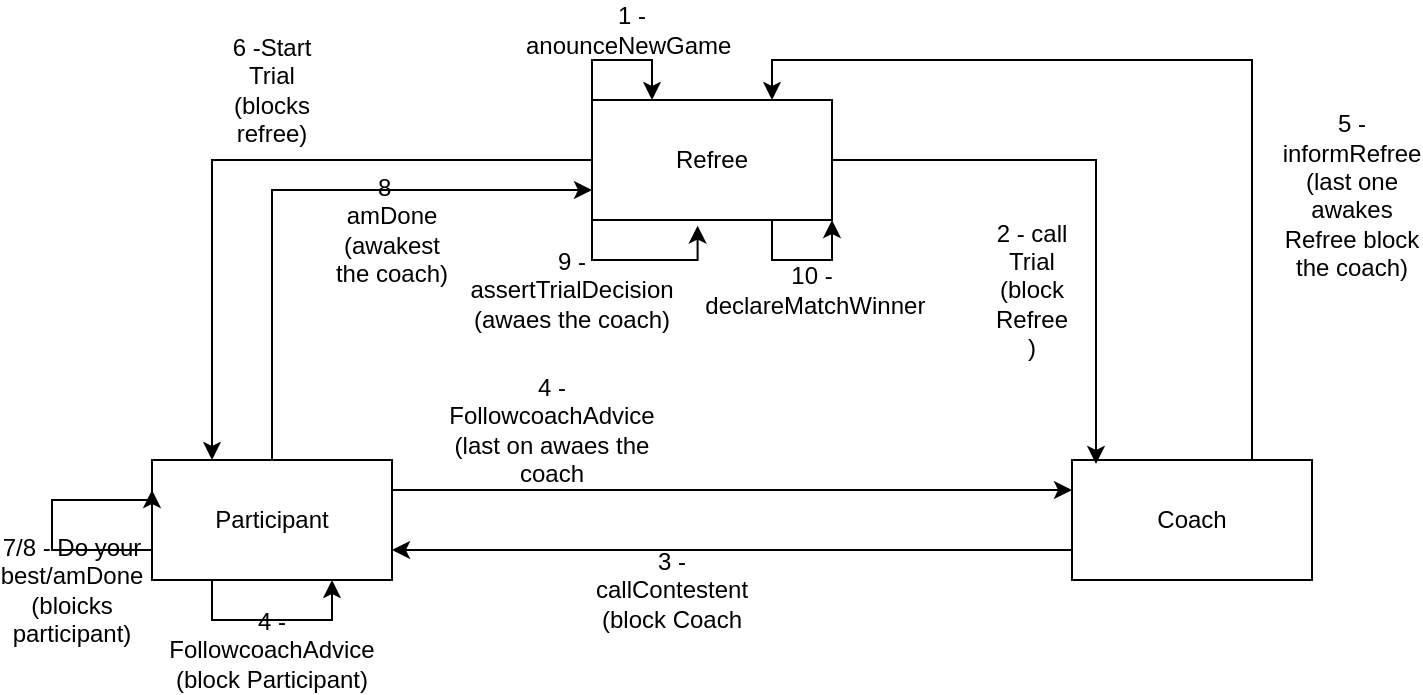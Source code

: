 <mxfile version="23.1.8" type="device">
  <diagram name="Página-1" id="U2VhMtlbsO6vC_aPyXP3">
    <mxGraphModel dx="1002" dy="569" grid="1" gridSize="10" guides="1" tooltips="1" connect="1" arrows="1" fold="1" page="1" pageScale="1" pageWidth="827" pageHeight="1169" math="0" shadow="0">
      <root>
        <mxCell id="0" />
        <mxCell id="1" parent="0" />
        <mxCell id="pCav3h6kSwlkK1_7hhaA-18" style="edgeStyle=orthogonalEdgeStyle;rounded=0;orthogonalLoop=1;jettySize=auto;html=1;exitX=0;exitY=0.5;exitDx=0;exitDy=0;entryX=0.25;entryY=0;entryDx=0;entryDy=0;" edge="1" parent="1" source="pCav3h6kSwlkK1_7hhaA-1" target="pCav3h6kSwlkK1_7hhaA-4">
          <mxGeometry relative="1" as="geometry" />
        </mxCell>
        <mxCell id="pCav3h6kSwlkK1_7hhaA-25" style="edgeStyle=orthogonalEdgeStyle;rounded=0;orthogonalLoop=1;jettySize=auto;html=1;exitX=0.75;exitY=1;exitDx=0;exitDy=0;entryX=1;entryY=1;entryDx=0;entryDy=0;" edge="1" parent="1" source="pCav3h6kSwlkK1_7hhaA-1" target="pCav3h6kSwlkK1_7hhaA-1">
          <mxGeometry relative="1" as="geometry">
            <mxPoint x="400" y="230" as="targetPoint" />
            <Array as="points">
              <mxPoint x="400" y="240" />
              <mxPoint x="430" y="240" />
            </Array>
          </mxGeometry>
        </mxCell>
        <mxCell id="pCav3h6kSwlkK1_7hhaA-1" value="Refree" style="rounded=0;whiteSpace=wrap;html=1;" vertex="1" parent="1">
          <mxGeometry x="310" y="160" width="120" height="60" as="geometry" />
        </mxCell>
        <mxCell id="pCav3h6kSwlkK1_7hhaA-9" style="edgeStyle=orthogonalEdgeStyle;rounded=0;orthogonalLoop=1;jettySize=auto;html=1;exitX=0.75;exitY=0;exitDx=0;exitDy=0;entryX=0.75;entryY=0;entryDx=0;entryDy=0;" edge="1" parent="1" source="pCav3h6kSwlkK1_7hhaA-3" target="pCav3h6kSwlkK1_7hhaA-1">
          <mxGeometry relative="1" as="geometry" />
        </mxCell>
        <mxCell id="pCav3h6kSwlkK1_7hhaA-10" style="edgeStyle=orthogonalEdgeStyle;rounded=0;orthogonalLoop=1;jettySize=auto;html=1;exitX=0;exitY=0.75;exitDx=0;exitDy=0;entryX=1;entryY=0.75;entryDx=0;entryDy=0;" edge="1" parent="1" source="pCav3h6kSwlkK1_7hhaA-3" target="pCav3h6kSwlkK1_7hhaA-4">
          <mxGeometry relative="1" as="geometry" />
        </mxCell>
        <mxCell id="pCav3h6kSwlkK1_7hhaA-3" value="Coach" style="rounded=0;whiteSpace=wrap;html=1;" vertex="1" parent="1">
          <mxGeometry x="550" y="340" width="120" height="60" as="geometry" />
        </mxCell>
        <mxCell id="pCav3h6kSwlkK1_7hhaA-15" style="edgeStyle=orthogonalEdgeStyle;rounded=0;orthogonalLoop=1;jettySize=auto;html=1;exitX=1;exitY=0.25;exitDx=0;exitDy=0;entryX=0;entryY=0.25;entryDx=0;entryDy=0;" edge="1" parent="1" source="pCav3h6kSwlkK1_7hhaA-4" target="pCav3h6kSwlkK1_7hhaA-3">
          <mxGeometry relative="1" as="geometry" />
        </mxCell>
        <mxCell id="pCav3h6kSwlkK1_7hhaA-22" style="edgeStyle=orthogonalEdgeStyle;rounded=0;orthogonalLoop=1;jettySize=auto;html=1;exitX=0.5;exitY=0;exitDx=0;exitDy=0;entryX=0;entryY=0.75;entryDx=0;entryDy=0;" edge="1" parent="1" source="pCav3h6kSwlkK1_7hhaA-4" target="pCav3h6kSwlkK1_7hhaA-1">
          <mxGeometry relative="1" as="geometry" />
        </mxCell>
        <mxCell id="pCav3h6kSwlkK1_7hhaA-4" value="Participant" style="rounded=0;whiteSpace=wrap;html=1;" vertex="1" parent="1">
          <mxGeometry x="90" y="340" width="120" height="60" as="geometry" />
        </mxCell>
        <mxCell id="pCav3h6kSwlkK1_7hhaA-5" style="edgeStyle=orthogonalEdgeStyle;rounded=0;orthogonalLoop=1;jettySize=auto;html=1;exitX=1;exitY=0.5;exitDx=0;exitDy=0;entryX=0.1;entryY=0.033;entryDx=0;entryDy=0;entryPerimeter=0;" edge="1" parent="1" source="pCav3h6kSwlkK1_7hhaA-1" target="pCav3h6kSwlkK1_7hhaA-3">
          <mxGeometry relative="1" as="geometry" />
        </mxCell>
        <mxCell id="pCav3h6kSwlkK1_7hhaA-6" value="2 - call Trial (block Refree&lt;br&gt;)" style="text;html=1;align=center;verticalAlign=middle;whiteSpace=wrap;rounded=0;" vertex="1" parent="1">
          <mxGeometry x="500" y="240" width="60" height="30" as="geometry" />
        </mxCell>
        <mxCell id="pCav3h6kSwlkK1_7hhaA-7" style="edgeStyle=orthogonalEdgeStyle;rounded=0;orthogonalLoop=1;jettySize=auto;html=1;exitX=0;exitY=0;exitDx=0;exitDy=0;entryX=0.25;entryY=0;entryDx=0;entryDy=0;" edge="1" parent="1" source="pCav3h6kSwlkK1_7hhaA-1" target="pCav3h6kSwlkK1_7hhaA-1">
          <mxGeometry relative="1" as="geometry">
            <Array as="points">
              <mxPoint x="310" y="140" />
              <mxPoint x="340" y="140" />
            </Array>
          </mxGeometry>
        </mxCell>
        <mxCell id="pCav3h6kSwlkK1_7hhaA-8" value="1 - anounceNewGame&amp;nbsp;" style="text;html=1;align=center;verticalAlign=middle;whiteSpace=wrap;rounded=0;" vertex="1" parent="1">
          <mxGeometry x="300" y="110" width="60" height="30" as="geometry" />
        </mxCell>
        <mxCell id="pCav3h6kSwlkK1_7hhaA-11" value="3 -callContestent (block Coach" style="text;html=1;align=center;verticalAlign=middle;whiteSpace=wrap;rounded=0;" vertex="1" parent="1">
          <mxGeometry x="320" y="390" width="60" height="30" as="geometry" />
        </mxCell>
        <mxCell id="pCav3h6kSwlkK1_7hhaA-13" value="4 -FollowcoachAdvice (block Participant)" style="text;html=1;align=center;verticalAlign=middle;whiteSpace=wrap;rounded=0;" vertex="1" parent="1">
          <mxGeometry x="120" y="420" width="60" height="30" as="geometry" />
        </mxCell>
        <mxCell id="pCav3h6kSwlkK1_7hhaA-14" style="edgeStyle=orthogonalEdgeStyle;rounded=0;orthogonalLoop=1;jettySize=auto;html=1;exitX=0.25;exitY=1;exitDx=0;exitDy=0;entryX=0.75;entryY=1;entryDx=0;entryDy=0;" edge="1" parent="1" source="pCav3h6kSwlkK1_7hhaA-4" target="pCav3h6kSwlkK1_7hhaA-4">
          <mxGeometry relative="1" as="geometry" />
        </mxCell>
        <mxCell id="pCav3h6kSwlkK1_7hhaA-16" value="4 -FollowcoachAdvice (last on awaes the coach" style="text;html=1;align=center;verticalAlign=middle;whiteSpace=wrap;rounded=0;" vertex="1" parent="1">
          <mxGeometry x="260" y="310" width="60" height="30" as="geometry" />
        </mxCell>
        <mxCell id="pCav3h6kSwlkK1_7hhaA-17" value="5 - informRefree (last one awakes Refree block the coach)&lt;div&gt;&lt;br&gt;&lt;/div&gt;" style="text;html=1;align=center;verticalAlign=middle;whiteSpace=wrap;rounded=0;" vertex="1" parent="1">
          <mxGeometry x="660" y="200" width="60" height="30" as="geometry" />
        </mxCell>
        <mxCell id="pCav3h6kSwlkK1_7hhaA-19" value="6 -Start Trial (blocks refree)" style="text;html=1;align=center;verticalAlign=middle;whiteSpace=wrap;rounded=0;" vertex="1" parent="1">
          <mxGeometry x="120" y="140" width="60" height="30" as="geometry" />
        </mxCell>
        <mxCell id="pCav3h6kSwlkK1_7hhaA-20" style="edgeStyle=orthogonalEdgeStyle;rounded=0;orthogonalLoop=1;jettySize=auto;html=1;exitX=0;exitY=0.75;exitDx=0;exitDy=0;entryX=0;entryY=0.25;entryDx=0;entryDy=0;" edge="1" parent="1" source="pCav3h6kSwlkK1_7hhaA-4" target="pCav3h6kSwlkK1_7hhaA-4">
          <mxGeometry relative="1" as="geometry">
            <Array as="points">
              <mxPoint x="40" y="385" />
              <mxPoint x="40" y="360" />
              <mxPoint x="90" y="360" />
            </Array>
          </mxGeometry>
        </mxCell>
        <mxCell id="pCav3h6kSwlkK1_7hhaA-21" value="7/8 - Do your best/amDone (bloicks participant)" style="text;html=1;align=center;verticalAlign=middle;whiteSpace=wrap;rounded=0;" vertex="1" parent="1">
          <mxGeometry x="20" y="390" width="60" height="30" as="geometry" />
        </mxCell>
        <mxCell id="pCav3h6kSwlkK1_7hhaA-23" value="8 - amDone (awakest the coach)" style="text;html=1;align=center;verticalAlign=middle;whiteSpace=wrap;rounded=0;" vertex="1" parent="1">
          <mxGeometry x="180" y="210" width="60" height="30" as="geometry" />
        </mxCell>
        <mxCell id="pCav3h6kSwlkK1_7hhaA-24" style="edgeStyle=orthogonalEdgeStyle;rounded=0;orthogonalLoop=1;jettySize=auto;html=1;exitX=0;exitY=1;exitDx=0;exitDy=0;entryX=0.44;entryY=1.047;entryDx=0;entryDy=0;entryPerimeter=0;" edge="1" parent="1" source="pCav3h6kSwlkK1_7hhaA-1" target="pCav3h6kSwlkK1_7hhaA-1">
          <mxGeometry relative="1" as="geometry" />
        </mxCell>
        <mxCell id="pCav3h6kSwlkK1_7hhaA-26" value="9 -assertTrialDecision (awaes the coach)" style="text;html=1;align=center;verticalAlign=middle;whiteSpace=wrap;rounded=0;" vertex="1" parent="1">
          <mxGeometry x="270" y="240" width="60" height="30" as="geometry" />
        </mxCell>
        <mxCell id="pCav3h6kSwlkK1_7hhaA-27" value="10 -&amp;nbsp;declareMatchWinner" style="text;html=1;align=center;verticalAlign=middle;whiteSpace=wrap;rounded=0;" vertex="1" parent="1">
          <mxGeometry x="390" y="240" width="60" height="30" as="geometry" />
        </mxCell>
      </root>
    </mxGraphModel>
  </diagram>
</mxfile>
